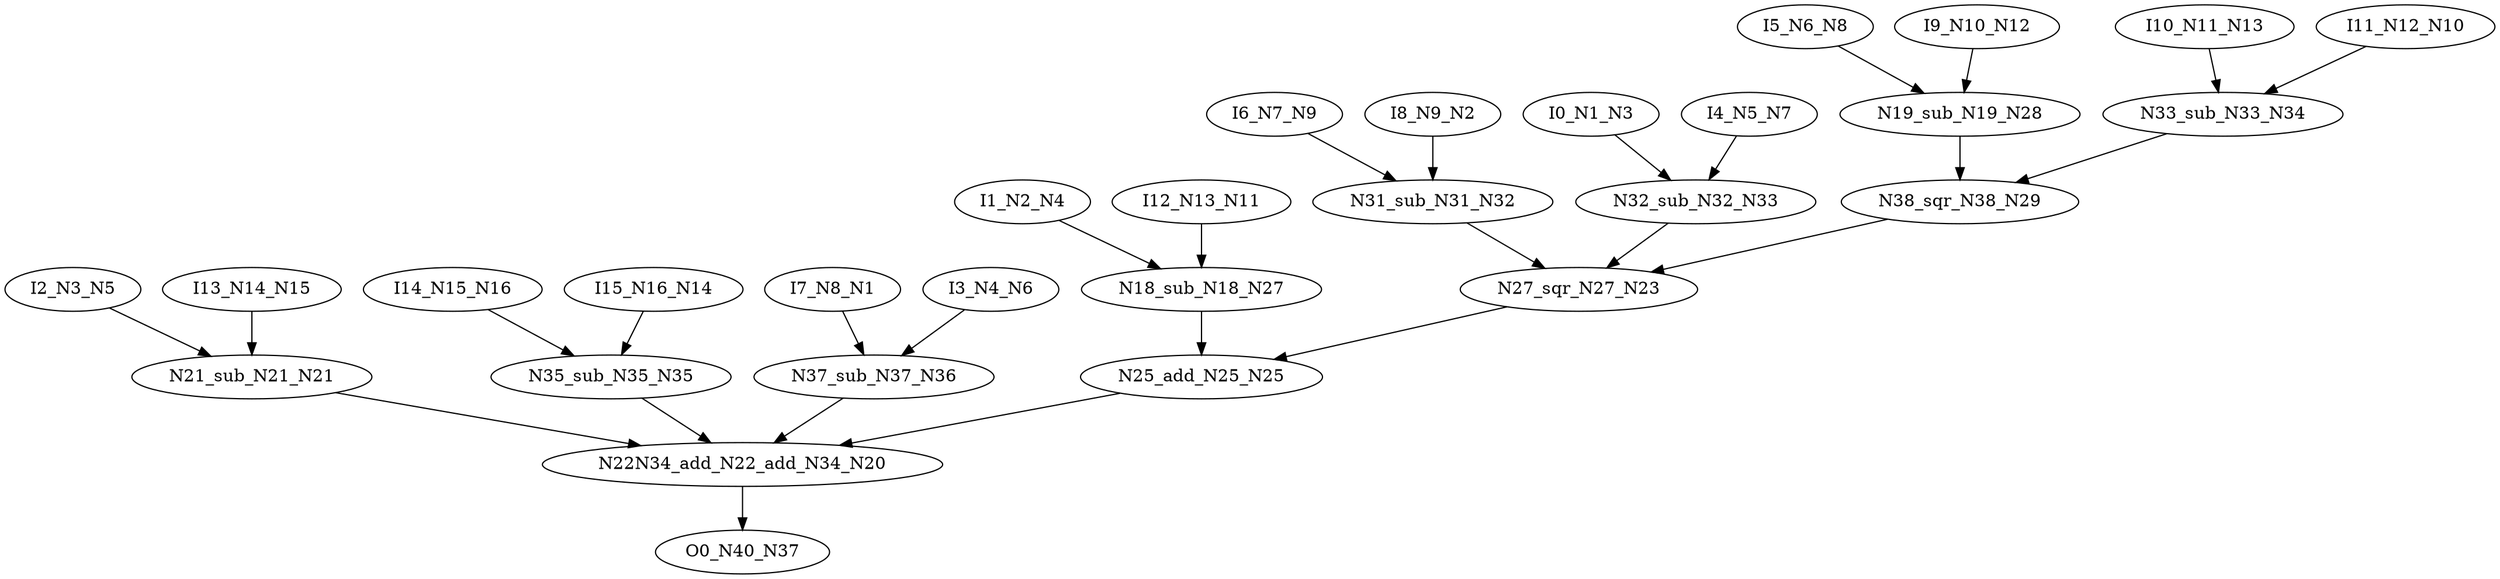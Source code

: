 digraph graphname {
N29 [color="black", ntype="operation", label="N38_sqr_N38_N29"];
N28 [color="black", ntype="operation", label="N19_sub_N19_N28"];
N23 [color="black", ntype="operation", label="N27_sqr_N27_N23"];
N21 [color="black", ntype="operation", label="N21_sub_N21_N21"];
N20 [color="black", ntype="operation", label="N22N34_add_N22_add_N34_N20"];
N27 [color="black", ntype="operation", label="N18_sub_N18_N27"];
N25 [color="black", ntype="operation", label="N25_add_N25_N25"];
N8 [color="black", ntype="invar", label="I5_N6_N8"];
N9 [color="black", ntype="invar", label="I6_N7_N9"];
N1 [color="black", ntype="invar", label="I7_N8_N1"];
N2 [color="black", ntype="invar", label="I8_N9_N2"];
N3 [color="black", ntype="invar", label="I0_N1_N3"];
N4 [color="black", ntype="invar", label="I1_N2_N4"];
N5 [color="black", ntype="invar", label="I2_N3_N5"];
N6 [color="black", ntype="invar", label="I3_N4_N6"];
N7 [color="black", ntype="invar", label="I4_N5_N7"];
N12 [color="black", ntype="invar", label="I9_N10_N12"];
N13 [color="black", ntype="invar", label="I10_N11_N13"];
N10 [color="black", ntype="invar", label="I11_N12_N10"];
N11 [color="black", ntype="invar", label="I12_N13_N11"];
N16 [color="black", ntype="invar", label="I14_N15_N16"];
N14 [color="black", ntype="invar", label="I15_N16_N14"];
N15 [color="black", ntype="invar", label="I13_N14_N15"];
N32 [color="black", ntype="operation", label="N31_sub_N31_N32"];
N33 [color="black", ntype="operation", label="N32_sub_N32_N33"];
N34 [color="black", ntype="operation", label="N33_sub_N33_N34"];
N35 [color="black", ntype="operation", label="N35_sub_N35_N35"];
N36 [color="black", ntype="operation", label="N37_sub_N37_N36"];
N37 [color="black", ntype="outvar", label="O0_N40_N37"];
N29 -> N23;
N28 -> N29;
N23 -> N25;
N21 -> N20;
N20 -> N37;
N27 -> N25;
N25 -> N20;
N8 -> N28;
N9 -> N32;
N1 -> N36;
N2 -> N32;
N3 -> N33;
N4 -> N27;
N5 -> N21;
N6 -> N36;
N7 -> N33;
N12 -> N28;
N13 -> N34;
N10 -> N34;
N11 -> N27;
N16 -> N35;
N14 -> N35;
N15 -> N21;
N32 -> N23;
N33 -> N23;
N34 -> N29;
N35 -> N20;
N36 -> N20;
}
